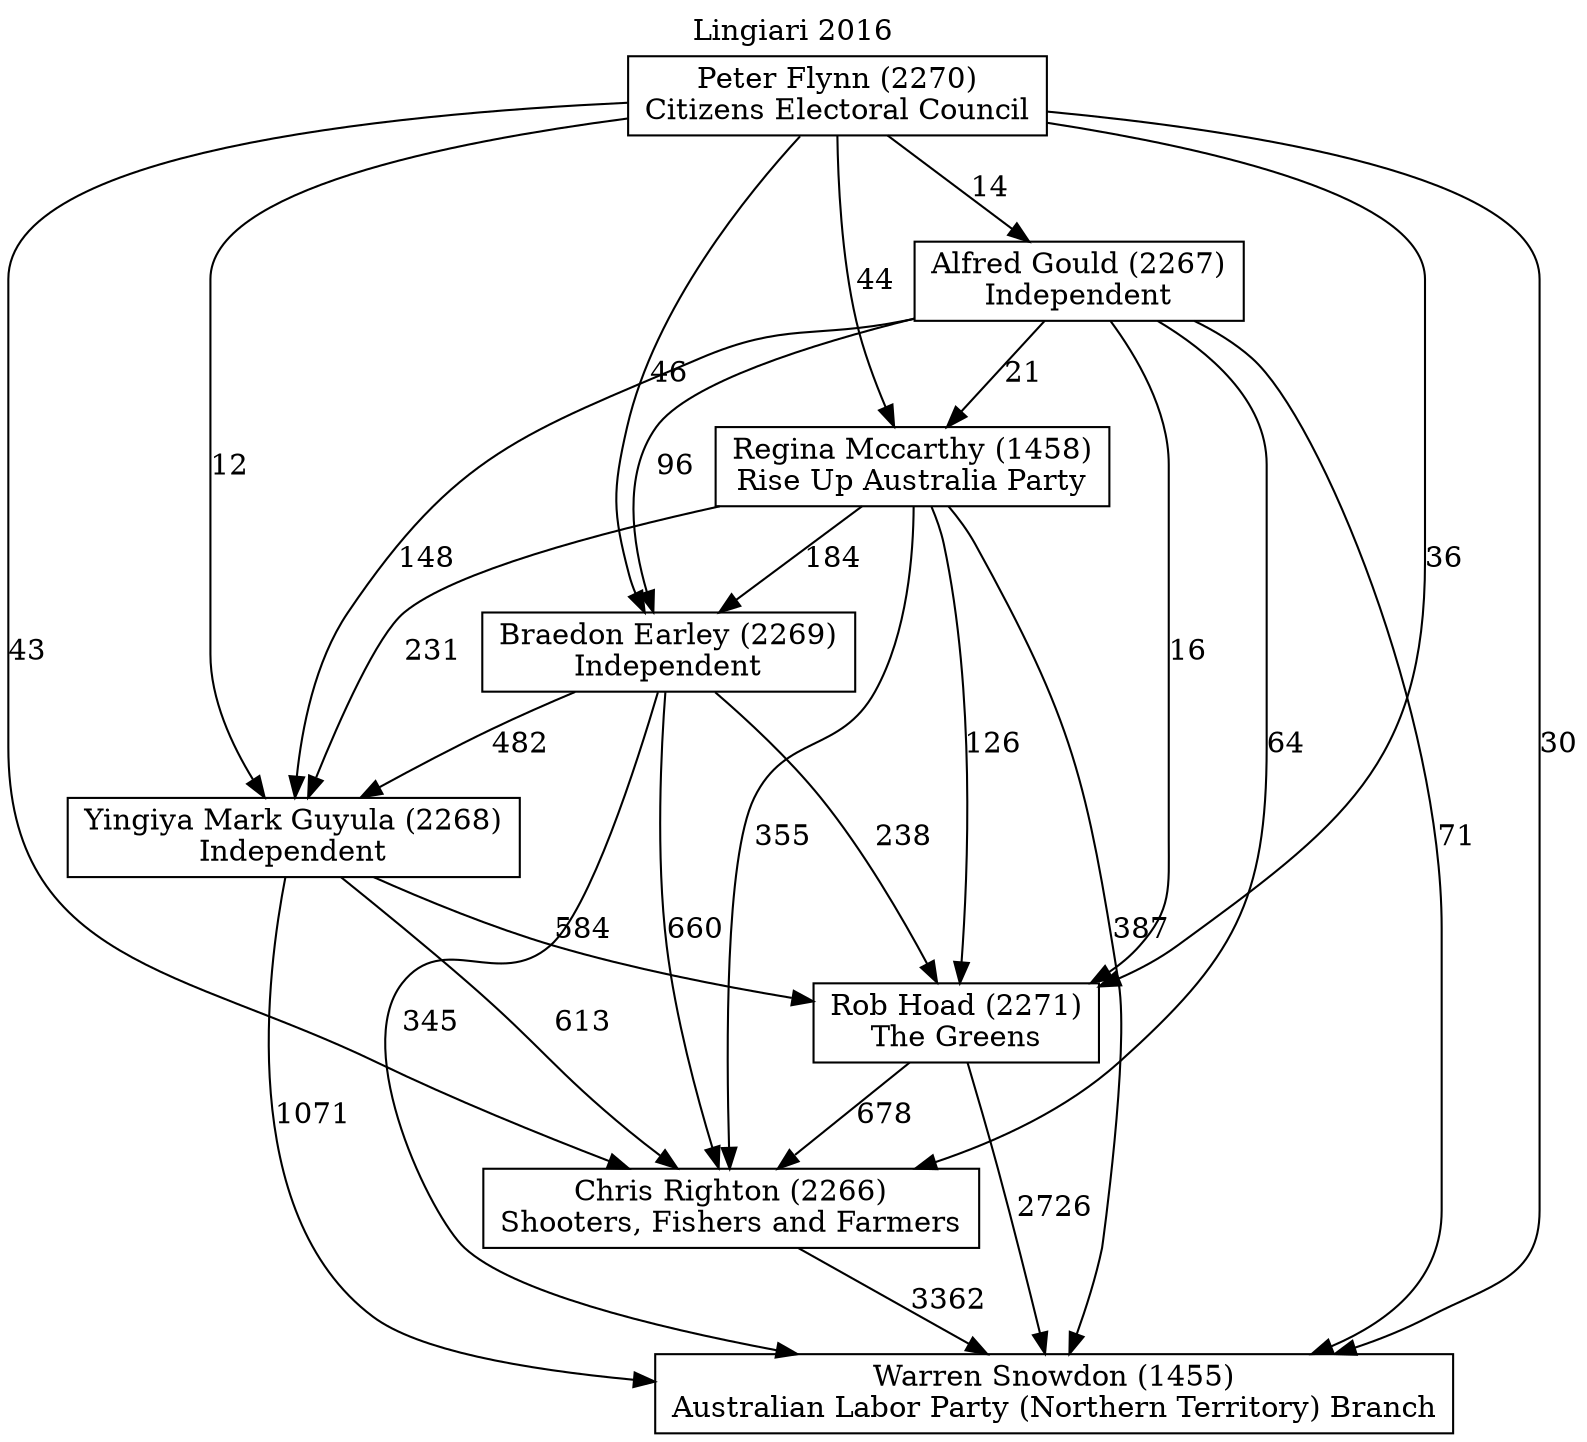 // House preference flow
digraph "Warren Snowdon (1455)_Lingiari_2016" {
	graph [label="Lingiari 2016" labelloc=t mclimit=10]
	node [shape=box]
	"Warren Snowdon (1455)" [label="Warren Snowdon (1455)
Australian Labor Party (Northern Territory) Branch"]
	"Chris Righton (2266)" [label="Chris Righton (2266)
Shooters, Fishers and Farmers"]
	"Rob Hoad (2271)" [label="Rob Hoad (2271)
The Greens"]
	"Yingiya Mark Guyula (2268)" [label="Yingiya Mark Guyula (2268)
Independent"]
	"Braedon Earley (2269)" [label="Braedon Earley (2269)
Independent"]
	"Regina Mccarthy (1458)" [label="Regina Mccarthy (1458)
Rise Up Australia Party"]
	"Alfred Gould (2267)" [label="Alfred Gould (2267)
Independent"]
	"Peter Flynn (2270)" [label="Peter Flynn (2270)
Citizens Electoral Council"]
	"Chris Righton (2266)" -> "Warren Snowdon (1455)" [label=3362]
	"Rob Hoad (2271)" -> "Chris Righton (2266)" [label=678]
	"Yingiya Mark Guyula (2268)" -> "Rob Hoad (2271)" [label=584]
	"Braedon Earley (2269)" -> "Yingiya Mark Guyula (2268)" [label=482]
	"Regina Mccarthy (1458)" -> "Braedon Earley (2269)" [label=184]
	"Alfred Gould (2267)" -> "Regina Mccarthy (1458)" [label=21]
	"Peter Flynn (2270)" -> "Alfred Gould (2267)" [label=14]
	"Rob Hoad (2271)" -> "Warren Snowdon (1455)" [label=2726]
	"Yingiya Mark Guyula (2268)" -> "Warren Snowdon (1455)" [label=1071]
	"Braedon Earley (2269)" -> "Warren Snowdon (1455)" [label=345]
	"Regina Mccarthy (1458)" -> "Warren Snowdon (1455)" [label=387]
	"Alfred Gould (2267)" -> "Warren Snowdon (1455)" [label=71]
	"Peter Flynn (2270)" -> "Warren Snowdon (1455)" [label=30]
	"Peter Flynn (2270)" -> "Regina Mccarthy (1458)" [label=44]
	"Alfred Gould (2267)" -> "Braedon Earley (2269)" [label=96]
	"Peter Flynn (2270)" -> "Braedon Earley (2269)" [label=46]
	"Regina Mccarthy (1458)" -> "Yingiya Mark Guyula (2268)" [label=231]
	"Alfred Gould (2267)" -> "Yingiya Mark Guyula (2268)" [label=148]
	"Peter Flynn (2270)" -> "Yingiya Mark Guyula (2268)" [label=12]
	"Braedon Earley (2269)" -> "Rob Hoad (2271)" [label=238]
	"Regina Mccarthy (1458)" -> "Rob Hoad (2271)" [label=126]
	"Alfred Gould (2267)" -> "Rob Hoad (2271)" [label=16]
	"Peter Flynn (2270)" -> "Rob Hoad (2271)" [label=36]
	"Yingiya Mark Guyula (2268)" -> "Chris Righton (2266)" [label=613]
	"Braedon Earley (2269)" -> "Chris Righton (2266)" [label=660]
	"Regina Mccarthy (1458)" -> "Chris Righton (2266)" [label=355]
	"Alfred Gould (2267)" -> "Chris Righton (2266)" [label=64]
	"Peter Flynn (2270)" -> "Chris Righton (2266)" [label=43]
}
